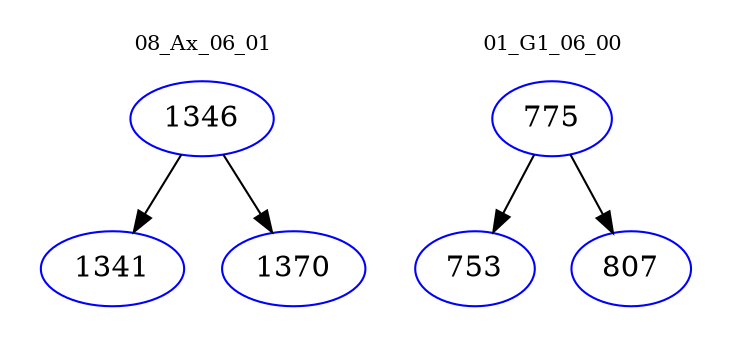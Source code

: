 digraph{
subgraph cluster_0 {
color = white
label = "08_Ax_06_01";
fontsize=10;
T0_1346 [label="1346", color="blue"]
T0_1346 -> T0_1341 [color="black"]
T0_1341 [label="1341", color="blue"]
T0_1346 -> T0_1370 [color="black"]
T0_1370 [label="1370", color="blue"]
}
subgraph cluster_1 {
color = white
label = "01_G1_06_00";
fontsize=10;
T1_775 [label="775", color="blue"]
T1_775 -> T1_753 [color="black"]
T1_753 [label="753", color="blue"]
T1_775 -> T1_807 [color="black"]
T1_807 [label="807", color="blue"]
}
}
